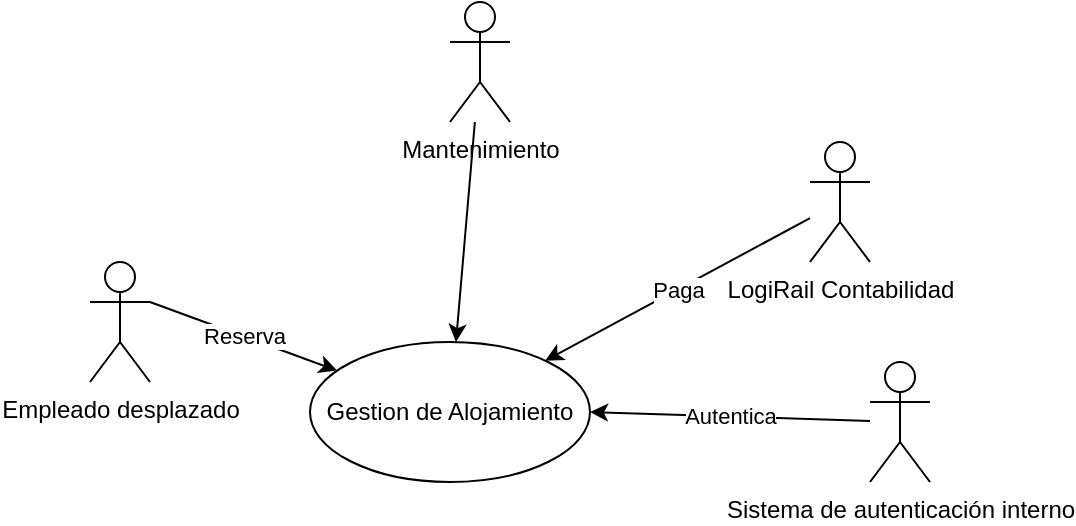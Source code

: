 <mxfile version="24.4.0" type="device">
  <diagram id="aOW1VwP3nFIIIQuU_SlF" name="Page-1">
    <mxGraphModel dx="815" dy="462" grid="1" gridSize="10" guides="1" tooltips="1" connect="1" arrows="1" fold="1" page="1" pageScale="1" pageWidth="850" pageHeight="1100" background="none" math="0" shadow="0">
      <root>
        <mxCell id="0" />
        <mxCell id="1" parent="0" />
        <mxCell id="2" value="Gestion de Alojamiento" style="ellipse;whiteSpace=wrap;html=1;" parent="1" vertex="1">
          <mxGeometry x="370" y="230" width="140" height="70" as="geometry" />
        </mxCell>
        <mxCell id="10" value="Reserva" style="edgeStyle=none;html=1;exitX=1;exitY=0.333;exitDx=0;exitDy=0;exitPerimeter=0;" parent="1" source="3" target="2" edge="1">
          <mxGeometry relative="1" as="geometry" />
        </mxCell>
        <mxCell id="3" value="Empleado desplazado" style="shape=umlActor;verticalLabelPosition=bottom;verticalAlign=top;html=1;" parent="1" vertex="1">
          <mxGeometry x="260" y="190" width="30" height="60" as="geometry" />
        </mxCell>
        <mxCell id="18" style="edgeStyle=none;html=1;" parent="1" source="4" target="2" edge="1">
          <mxGeometry relative="1" as="geometry" />
        </mxCell>
        <mxCell id="4" value="Mantenimiento" style="shape=umlActor;verticalLabelPosition=bottom;verticalAlign=top;html=1;" parent="1" vertex="1">
          <mxGeometry x="440" y="60" width="30" height="60" as="geometry" />
        </mxCell>
        <mxCell id="20" value="Paga" style="edgeStyle=none;html=1;" parent="1" source="11" target="2" edge="1">
          <mxGeometry relative="1" as="geometry" />
        </mxCell>
        <mxCell id="11" value="LogiRail Contabilidad" style="shape=umlActor;verticalLabelPosition=bottom;verticalAlign=top;html=1;" parent="1" vertex="1">
          <mxGeometry x="620" y="130" width="30" height="60" as="geometry" />
        </mxCell>
        <mxCell id="HW3jznKSgj9ZJ41EZeDJ-20" value="Sistema de autenticación interno" style="shape=umlActor;verticalLabelPosition=bottom;verticalAlign=top;html=1;outlineConnect=0;" vertex="1" parent="1">
          <mxGeometry x="650" y="240" width="30" height="60" as="geometry" />
        </mxCell>
        <mxCell id="HW3jznKSgj9ZJ41EZeDJ-22" value="Autentica" style="endArrow=classic;html=1;rounded=0;entryX=1;entryY=0.5;entryDx=0;entryDy=0;" edge="1" parent="1" source="HW3jznKSgj9ZJ41EZeDJ-20" target="2">
          <mxGeometry width="50" height="50" relative="1" as="geometry">
            <mxPoint x="490" y="370" as="sourcePoint" />
            <mxPoint x="540" y="320" as="targetPoint" />
          </mxGeometry>
        </mxCell>
      </root>
    </mxGraphModel>
  </diagram>
</mxfile>
